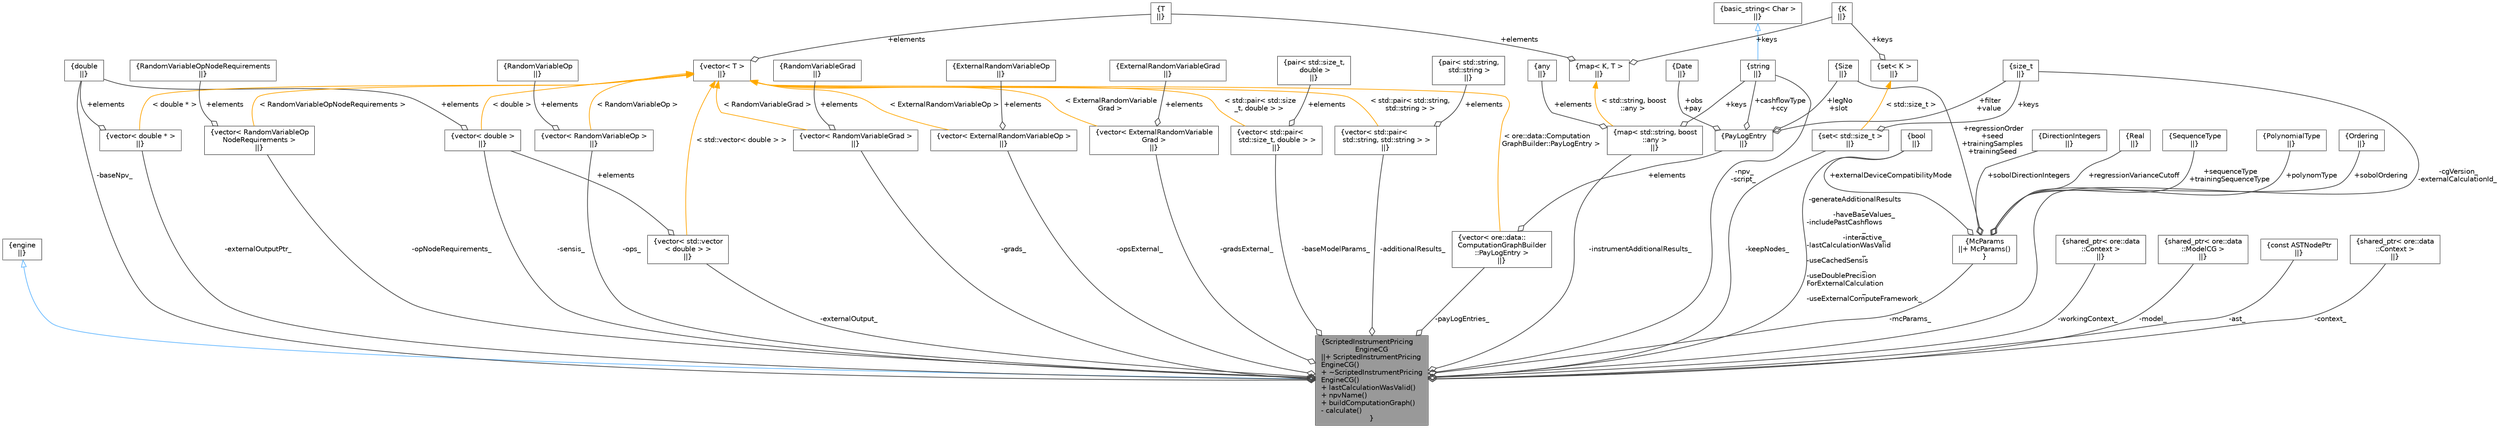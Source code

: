 digraph "ScriptedInstrumentPricingEngineCG"
{
 // INTERACTIVE_SVG=YES
 // LATEX_PDF_SIZE
  bgcolor="transparent";
  edge [fontname=Helvetica,fontsize=10,labelfontname=Helvetica,labelfontsize=10];
  node [fontname=Helvetica,fontsize=10,shape=box,height=0.2,width=0.4];
  Node1 [label="{ScriptedInstrumentPricing\lEngineCG\n||+ ScriptedInstrumentPricing\lEngineCG()\l+ ~ScriptedInstrumentPricing\lEngineCG()\l+ lastCalculationWasValid()\l+ npvName()\l+ buildComputationGraph()\l- calculate()\l}",height=0.2,width=0.4,color="gray40", fillcolor="grey60", style="filled", fontcolor="black",tooltip=" "];
  Node2 -> Node1 [dir="back",color="steelblue1",style="solid",arrowtail="onormal"];
  Node2 [label="{engine\n||}",height=0.2,width=0.4,color="gray40", fillcolor="white", style="filled",URL="$class_quant_ext_1_1_scripted_instrument_1_1engine.html",tooltip=" "];
  Node3 -> Node1 [color="grey25",style="solid",label=" -generateAdditionalResults\l_\n-haveBaseValues_\n-includePastCashflows\l_\n-interactive_\n-lastCalculationWasValid\l_\n-useCachedSensis\l_\n-useDoublePrecision\lForExternalCalculation\l_\n-useExternalComputeFramework_" ,arrowhead="odiamond"];
  Node3 [label="{bool\n||}",height=0.2,width=0.4,color="gray40", fillcolor="white", style="filled",URL="$classbool.html",tooltip=" "];
  Node4 -> Node1 [color="grey25",style="solid",label=" -cgVersion_\n-externalCalculationId_" ,arrowhead="odiamond"];
  Node4 [label="{size_t\n||}",height=0.2,width=0.4,color="gray40", fillcolor="white", style="filled",tooltip=" "];
  Node5 -> Node1 [color="grey25",style="solid",label=" -externalOutput_" ,arrowhead="odiamond"];
  Node5 [label="{vector\< std::vector\l\< double \> \>\n||}",height=0.2,width=0.4,color="gray40", fillcolor="white", style="filled",tooltip=" "];
  Node6 -> Node5 [color="grey25",style="solid",label=" +elements" ,arrowhead="odiamond"];
  Node6 [label="{vector\< double \>\n||}",height=0.2,width=0.4,color="gray40", fillcolor="white", style="filled",tooltip=" "];
  Node7 -> Node6 [color="grey25",style="solid",label=" +elements" ,arrowhead="odiamond"];
  Node7 [label="{double\n||}",height=0.2,width=0.4,color="gray40", fillcolor="white", style="filled",tooltip=" "];
  Node8 -> Node6 [dir="back",color="orange",style="solid",label=" \< double \>" ];
  Node8 [label="{vector\< T \>\n||}",height=0.2,width=0.4,color="gray40", fillcolor="white", style="filled",tooltip=" "];
  Node9 -> Node8 [color="grey25",style="solid",label=" +elements" ,arrowhead="odiamond"];
  Node9 [label="{T\n||}",height=0.2,width=0.4,color="gray40", fillcolor="white", style="filled",tooltip=" "];
  Node8 -> Node5 [dir="back",color="orange",style="solid",label=" \< std::vector\< double \> \>" ];
  Node10 -> Node1 [color="grey25",style="solid",label=" -externalOutputPtr_" ,arrowhead="odiamond"];
  Node10 [label="{vector\< double * \>\n||}",height=0.2,width=0.4,color="gray40", fillcolor="white", style="filled",tooltip=" "];
  Node7 -> Node10 [color="grey25",style="solid",label=" +elements" ,arrowhead="odiamond"];
  Node8 -> Node10 [dir="back",color="orange",style="solid",label=" \< double * \>" ];
  Node11 -> Node1 [color="grey25",style="solid",label=" -payLogEntries_" ,arrowhead="odiamond"];
  Node11 [label="{vector\< ore::data::\lComputationGraphBuilder\l::PayLogEntry \>\n||}",height=0.2,width=0.4,color="gray40", fillcolor="white", style="filled",tooltip=" "];
  Node12 -> Node11 [color="grey25",style="solid",label=" +elements" ,arrowhead="odiamond"];
  Node12 [label="{PayLogEntry\n||}",height=0.2,width=0.4,color="gray40", fillcolor="white", style="filled",URL="$structore_1_1data_1_1_computation_graph_builder_1_1_pay_log_entry.html",tooltip=" "];
  Node4 -> Node12 [color="grey25",style="solid",label=" +filter\n+value" ,arrowhead="odiamond"];
  Node13 -> Node12 [color="grey25",style="solid",label=" +obs\n+pay" ,arrowhead="odiamond"];
  Node13 [label="{Date\n||}",height=0.2,width=0.4,color="gray40", fillcolor="white", style="filled",tooltip=" "];
  Node14 -> Node12 [color="grey25",style="solid",label=" +cashflowType\n+ccy" ,arrowhead="odiamond"];
  Node14 [label="{string\n||}",height=0.2,width=0.4,color="gray40", fillcolor="white", style="filled",tooltip=" "];
  Node15 -> Node14 [dir="back",color="steelblue1",style="solid",arrowtail="onormal"];
  Node15 [label="{basic_string\< Char \>\n||}",height=0.2,width=0.4,color="gray40", fillcolor="white", style="filled",tooltip=" "];
  Node16 -> Node12 [color="grey25",style="solid",label=" +legNo\n+slot" ,arrowhead="odiamond"];
  Node16 [label="{Size\n||}",height=0.2,width=0.4,color="gray40", fillcolor="white", style="filled",tooltip=" "];
  Node8 -> Node11 [dir="back",color="orange",style="solid",label=" \< ore::data::Computation\lGraphBuilder::PayLogEntry \>" ];
  Node17 -> Node1 [color="grey25",style="solid",label=" -keepNodes_" ,arrowhead="odiamond"];
  Node17 [label="{set\< std::size_t \>\n||}",height=0.2,width=0.4,color="gray40", fillcolor="white", style="filled",tooltip=" "];
  Node4 -> Node17 [color="grey25",style="solid",label=" +keys" ,arrowhead="odiamond"];
  Node18 -> Node17 [dir="back",color="orange",style="solid",label=" \< std::size_t \>" ];
  Node18 [label="{set\< K \>\n||}",height=0.2,width=0.4,color="gray40", fillcolor="white", style="filled",tooltip=" "];
  Node19 -> Node18 [color="grey25",style="solid",label=" +keys" ,arrowhead="odiamond"];
  Node19 [label="{K\n||}",height=0.2,width=0.4,color="gray40", fillcolor="white", style="filled",tooltip=" "];
  Node20 -> Node1 [color="grey25",style="solid",label=" -workingContext_" ,arrowhead="odiamond"];
  Node20 [label="{shared_ptr\< ore::data\l::Context \>\n||}",height=0.2,width=0.4,color="gray40", fillcolor="white", style="filled",tooltip=" "];
  Node21 -> Node1 [color="grey25",style="solid",label=" -opNodeRequirements_" ,arrowhead="odiamond"];
  Node21 [label="{vector\< RandomVariableOp\lNodeRequirements \>\n||}",height=0.2,width=0.4,color="gray40", fillcolor="white", style="filled",tooltip=" "];
  Node22 -> Node21 [color="grey25",style="solid",label=" +elements" ,arrowhead="odiamond"];
  Node22 [label="{RandomVariableOpNodeRequirements\n||}",height=0.2,width=0.4,color="gray40", fillcolor="white", style="filled",tooltip=" "];
  Node8 -> Node21 [dir="back",color="orange",style="solid",label=" \< RandomVariableOpNodeRequirements \>" ];
  Node23 -> Node1 [color="grey25",style="solid",label=" -ops_" ,arrowhead="odiamond"];
  Node23 [label="{vector\< RandomVariableOp \>\n||}",height=0.2,width=0.4,color="gray40", fillcolor="white", style="filled",tooltip=" "];
  Node24 -> Node23 [color="grey25",style="solid",label=" +elements" ,arrowhead="odiamond"];
  Node24 [label="{RandomVariableOp\n||}",height=0.2,width=0.4,color="gray40", fillcolor="white", style="filled",tooltip=" "];
  Node8 -> Node23 [dir="back",color="orange",style="solid",label=" \< RandomVariableOp \>" ];
  Node25 -> Node1 [color="grey25",style="solid",label=" -grads_" ,arrowhead="odiamond"];
  Node25 [label="{vector\< RandomVariableGrad \>\n||}",height=0.2,width=0.4,color="gray40", fillcolor="white", style="filled",tooltip=" "];
  Node26 -> Node25 [color="grey25",style="solid",label=" +elements" ,arrowhead="odiamond"];
  Node26 [label="{RandomVariableGrad\n||}",height=0.2,width=0.4,color="gray40", fillcolor="white", style="filled",tooltip=" "];
  Node8 -> Node25 [dir="back",color="orange",style="solid",label=" \< RandomVariableGrad \>" ];
  Node27 -> Node1 [color="grey25",style="solid",label=" -opsExternal_" ,arrowhead="odiamond"];
  Node27 [label="{vector\< ExternalRandomVariableOp \>\n||}",height=0.2,width=0.4,color="gray40", fillcolor="white", style="filled",tooltip=" "];
  Node28 -> Node27 [color="grey25",style="solid",label=" +elements" ,arrowhead="odiamond"];
  Node28 [label="{ExternalRandomVariableOp\n||}",height=0.2,width=0.4,color="gray40", fillcolor="white", style="filled",tooltip=" "];
  Node8 -> Node27 [dir="back",color="orange",style="solid",label=" \< ExternalRandomVariableOp \>" ];
  Node29 -> Node1 [color="grey25",style="solid",label=" -gradsExternal_" ,arrowhead="odiamond"];
  Node29 [label="{vector\< ExternalRandomVariable\lGrad \>\n||}",height=0.2,width=0.4,color="gray40", fillcolor="white", style="filled",tooltip=" "];
  Node30 -> Node29 [color="grey25",style="solid",label=" +elements" ,arrowhead="odiamond"];
  Node30 [label="{ExternalRandomVariableGrad\n||}",height=0.2,width=0.4,color="gray40", fillcolor="white", style="filled",tooltip=" "];
  Node8 -> Node29 [dir="back",color="orange",style="solid",label=" \< ExternalRandomVariable\lGrad \>" ];
  Node7 -> Node1 [color="grey25",style="solid",label=" -baseNpv_" ,arrowhead="odiamond"];
  Node31 -> Node1 [color="grey25",style="solid",label=" -baseModelParams_" ,arrowhead="odiamond"];
  Node31 [label="{vector\< std::pair\<\l std::size_t, double \> \>\n||}",height=0.2,width=0.4,color="gray40", fillcolor="white", style="filled",tooltip=" "];
  Node32 -> Node31 [color="grey25",style="solid",label=" +elements" ,arrowhead="odiamond"];
  Node32 [label="{pair\< std::size_t,\l double \>\n||}",height=0.2,width=0.4,color="gray40", fillcolor="white", style="filled",tooltip=" "];
  Node8 -> Node31 [dir="back",color="orange",style="solid",label=" \< std::pair\< std::size\l_t, double \> \>" ];
  Node6 -> Node1 [color="grey25",style="solid",label=" -sensis_" ,arrowhead="odiamond"];
  Node33 -> Node1 [color="grey25",style="solid",label=" -instrumentAdditionalResults_" ,arrowhead="odiamond"];
  Node33 [label="{map\< std::string, boost\l::any \>\n||}",height=0.2,width=0.4,color="gray40", fillcolor="white", style="filled",tooltip=" "];
  Node14 -> Node33 [color="grey25",style="solid",label=" +keys" ,arrowhead="odiamond"];
  Node34 -> Node33 [color="grey25",style="solid",label=" +elements" ,arrowhead="odiamond"];
  Node34 [label="{any\n||}",height=0.2,width=0.4,color="gray40", fillcolor="white", style="filled",tooltip=" "];
  Node35 -> Node33 [dir="back",color="orange",style="solid",label=" \< std::string, boost\l::any \>" ];
  Node35 [label="{map\< K, T \>\n||}",height=0.2,width=0.4,color="gray40", fillcolor="white", style="filled",tooltip=" "];
  Node19 -> Node35 [color="grey25",style="solid",label=" +keys" ,arrowhead="odiamond"];
  Node9 -> Node35 [color="grey25",style="solid",label=" +elements" ,arrowhead="odiamond"];
  Node14 -> Node1 [color="grey25",style="solid",label=" -npv_\n-script_" ,arrowhead="odiamond"];
  Node36 -> Node1 [color="grey25",style="solid",label=" -additionalResults_" ,arrowhead="odiamond"];
  Node36 [label="{vector\< std::pair\<\l std::string, std::string \> \>\n||}",height=0.2,width=0.4,color="gray40", fillcolor="white", style="filled",tooltip=" "];
  Node37 -> Node36 [color="grey25",style="solid",label=" +elements" ,arrowhead="odiamond"];
  Node37 [label="{pair\< std::string,\l std::string \>\n||}",height=0.2,width=0.4,color="gray40", fillcolor="white", style="filled",tooltip=" "];
  Node8 -> Node36 [dir="back",color="orange",style="solid",label=" \< std::pair\< std::string,\l std::string \> \>" ];
  Node38 -> Node1 [color="grey25",style="solid",label=" -model_" ,arrowhead="odiamond"];
  Node38 [label="{shared_ptr\< ore::data\l::ModelCG \>\n||}",height=0.2,width=0.4,color="gray40", fillcolor="white", style="filled",tooltip=" "];
  Node39 -> Node1 [color="grey25",style="solid",label=" -ast_" ,arrowhead="odiamond"];
  Node39 [label="{const ASTNodePtr\n||}",height=0.2,width=0.4,color="gray40", fillcolor="white", style="filled",tooltip=" "];
  Node40 -> Node1 [color="grey25",style="solid",label=" -context_" ,arrowhead="odiamond"];
  Node40 [label="{shared_ptr\< ore::data\l::Context \>\n||}",height=0.2,width=0.4,color="gray40", fillcolor="white", style="filled",tooltip=" "];
  Node41 -> Node1 [color="grey25",style="solid",label=" -mcParams_" ,arrowhead="odiamond"];
  Node41 [label="{McParams\n||+ McParams()\l}",height=0.2,width=0.4,color="gray40", fillcolor="white", style="filled",URL="$structore_1_1data_1_1_model_1_1_mc_params.html",tooltip=" "];
  Node16 -> Node41 [color="grey25",style="solid",label=" +regressionOrder\n+seed\n+trainingSamples\n+trainingSeed" ,arrowhead="odiamond"];
  Node42 -> Node41 [color="grey25",style="solid",label=" +sequenceType\n+trainingSequenceType" ,arrowhead="odiamond"];
  Node42 [label="{SequenceType\n||}",height=0.2,width=0.4,color="gray40", fillcolor="white", style="filled",tooltip=" "];
  Node3 -> Node41 [color="grey25",style="solid",label=" +externalDeviceCompatibilityMode" ,arrowhead="odiamond"];
  Node43 -> Node41 [color="grey25",style="solid",label=" +polynomType" ,arrowhead="odiamond"];
  Node43 [label="{PolynomialType\n||}",height=0.2,width=0.4,color="gray40", fillcolor="white", style="filled",tooltip=" "];
  Node44 -> Node41 [color="grey25",style="solid",label=" +sobolOrdering" ,arrowhead="odiamond"];
  Node44 [label="{Ordering\n||}",height=0.2,width=0.4,color="gray40", fillcolor="white", style="filled",tooltip=" "];
  Node45 -> Node41 [color="grey25",style="solid",label=" +sobolDirectionIntegers" ,arrowhead="odiamond"];
  Node45 [label="{DirectionIntegers\n||}",height=0.2,width=0.4,color="gray40", fillcolor="white", style="filled",tooltip=" "];
  Node46 -> Node41 [color="grey25",style="solid",label=" +regressionVarianceCutoff" ,arrowhead="odiamond"];
  Node46 [label="{Real\n||}",height=0.2,width=0.4,color="gray40", fillcolor="white", style="filled",tooltip=" "];
}
